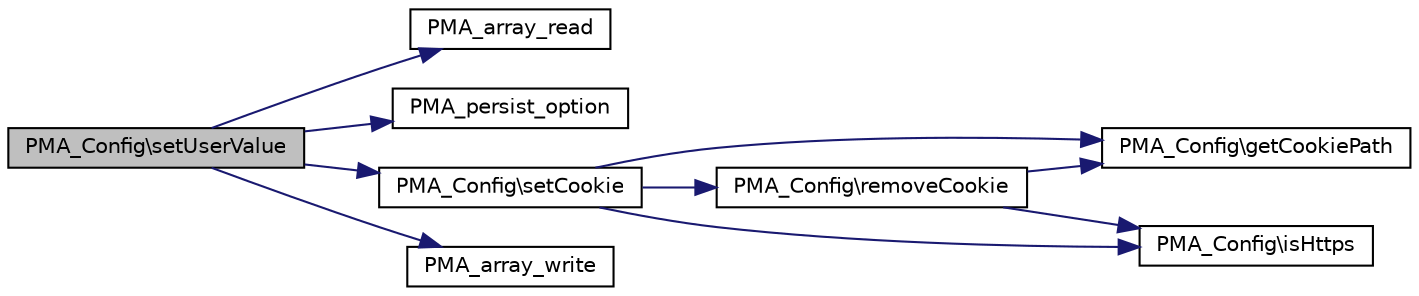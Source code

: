 digraph G
{
  edge [fontname="Helvetica",fontsize="10",labelfontname="Helvetica",labelfontsize="10"];
  node [fontname="Helvetica",fontsize="10",shape=record];
  rankdir="LR";
  Node1 [label="PMA_Config\\setUserValue",height=0.2,width=0.4,color="black", fillcolor="grey75", style="filled" fontcolor="black"];
  Node1 -> Node2 [color="midnightblue",fontsize="10",style="solid",fontname="Helvetica"];
  Node2 [label="PMA_array_read",height=0.2,width=0.4,color="black", fillcolor="white", style="filled",URL="$core_8lib_8php.html#ad849f510cb114dbba55cdf1da07f04a2",tooltip="Returns value of an element in $array given by $path."];
  Node1 -> Node3 [color="midnightblue",fontsize="10",style="solid",fontname="Helvetica"];
  Node3 [label="PMA_persist_option",height=0.2,width=0.4,color="black", fillcolor="white", style="filled",URL="$user__preferences_8lib_8php.html#a1f63b6b0d0250b494c8af2fd8414354a",tooltip="Updates one user preferences option (loads and saves to database)."];
  Node1 -> Node4 [color="midnightblue",fontsize="10",style="solid",fontname="Helvetica"];
  Node4 [label="PMA_Config\\setCookie",height=0.2,width=0.4,color="black", fillcolor="white", style="filled",URL="$classPMA__Config.html#a11d253f9b931b997d485048c2ed960a5",tooltip="sets cookie if value is different from current cokkie value, or removes if value is equal to default..."];
  Node4 -> Node5 [color="midnightblue",fontsize="10",style="solid",fontname="Helvetica"];
  Node5 [label="PMA_Config\\removeCookie",height=0.2,width=0.4,color="black", fillcolor="white", style="filled",URL="$classPMA__Config.html#a276a8a3f3a71e4b68655210144bb3204",tooltip="removes cookie"];
  Node5 -> Node6 [color="midnightblue",fontsize="10",style="solid",fontname="Helvetica"];
  Node6 [label="PMA_Config\\getCookiePath",height=0.2,width=0.4,color="black", fillcolor="white", style="filled",URL="$classPMA__Config.html#acee67e5b432a7b71ce59d83a4647fd3a",tooltip="Get cookie path."];
  Node5 -> Node7 [color="midnightblue",fontsize="10",style="solid",fontname="Helvetica"];
  Node7 [label="PMA_Config\\isHttps",height=0.2,width=0.4,color="black", fillcolor="white", style="filled",URL="$classPMA__Config.html#a1fb16079658621c9cc370dbb10d84eb3",tooltip="Checks if protocol is https."];
  Node4 -> Node6 [color="midnightblue",fontsize="10",style="solid",fontname="Helvetica"];
  Node4 -> Node7 [color="midnightblue",fontsize="10",style="solid",fontname="Helvetica"];
  Node1 -> Node8 [color="midnightblue",fontsize="10",style="solid",fontname="Helvetica"];
  Node8 [label="PMA_array_write",height=0.2,width=0.4,color="black", fillcolor="white", style="filled",URL="$core_8lib_8php.html#a1ce888f0aa01fee2e9cbb5dcf297415f",tooltip="Stores value in an array."];
}
